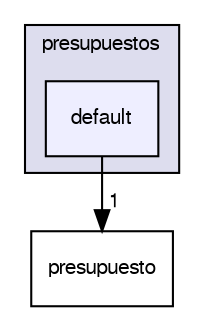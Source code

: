 digraph G {
  compound=true
  node [ fontsize=10, fontname="FreeSans"];
  edge [ labelfontsize=9, labelfontname="FreeSans"];
  subgraph clusterdir_8c1caafd1b6e337f72e8a511da891945 {
    graph [ bgcolor="#ddddee", pencolor="black", label="presupuestos" fontname="FreeSans", fontsize=10, URL="dir_8c1caafd1b6e337f72e8a511da891945.html"]
  dir_ceb97763036d132eab4213eab5fbb111 [shape=box, label="default", style="filled", fillcolor="#eeeeff", pencolor="black", URL="dir_ceb97763036d132eab4213eab5fbb111.html"];
  }
  dir_1da355a7e1088ea8185f3059b3d0f9a3 [shape=box label="presupuesto" URL="dir_1da355a7e1088ea8185f3059b3d0f9a3.html"];
  dir_ceb97763036d132eab4213eab5fbb111->dir_1da355a7e1088ea8185f3059b3d0f9a3 [headlabel="1", labeldistance=1.5 headhref="dir_000017_000015.html"];
}

